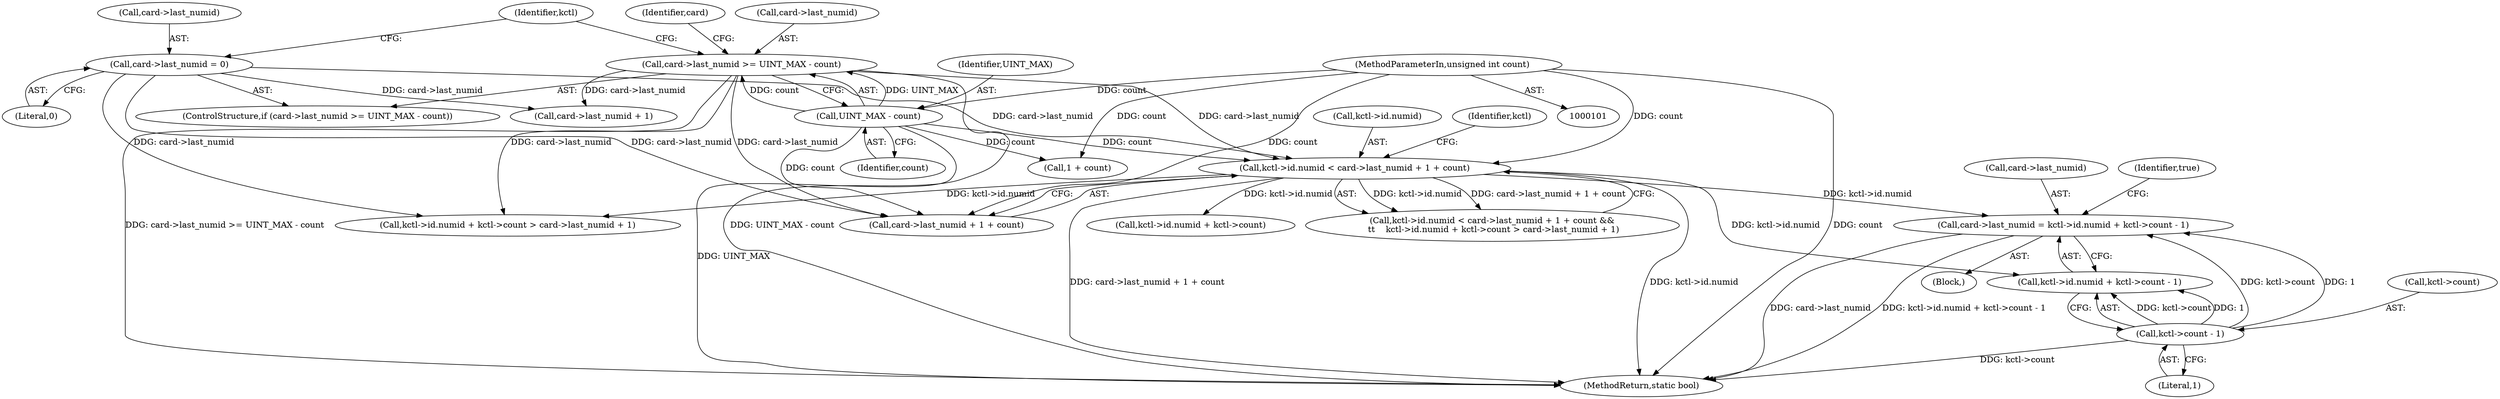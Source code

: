 digraph "0_linux_ac902c112d90a89e59916f751c2745f4dbdbb4bd@integer" {
"1000151" [label="(Call,card->last_numid = kctl->id.numid + kctl->count - 1)"];
"1000122" [label="(Call,kctl->id.numid < card->last_numid + 1 + count)"];
"1000107" [label="(Call,card->last_numid >= UINT_MAX - count)"];
"1000111" [label="(Call,UINT_MAX - count)"];
"1000103" [label="(MethodParameterIn,unsigned int count)"];
"1000114" [label="(Call,card->last_numid = 0)"];
"1000161" [label="(Call,kctl->count - 1)"];
"1000108" [label="(Call,card->last_numid)"];
"1000116" [label="(Identifier,card)"];
"1000111" [label="(Call,UINT_MAX - count)"];
"1000125" [label="(Identifier,kctl)"];
"1000106" [label="(ControlStructure,if (card->last_numid >= UINT_MAX - count))"];
"1000170" [label="(MethodReturn,static bool)"];
"1000145" [label="(Call,card->last_numid + 1)"];
"1000151" [label="(Call,card->last_numid = kctl->id.numid + kctl->count - 1)"];
"1000114" [label="(Call,card->last_numid = 0)"];
"1000136" [label="(Call,kctl->id.numid + kctl->count)"];
"1000167" [label="(Identifier,true)"];
"1000115" [label="(Call,card->last_numid)"];
"1000113" [label="(Identifier,count)"];
"1000118" [label="(Literal,0)"];
"1000135" [label="(Call,kctl->id.numid + kctl->count > card->last_numid + 1)"];
"1000123" [label="(Call,kctl->id.numid)"];
"1000150" [label="(Block,)"];
"1000152" [label="(Call,card->last_numid)"];
"1000112" [label="(Identifier,UINT_MAX)"];
"1000128" [label="(Call,card->last_numid + 1 + count)"];
"1000165" [label="(Literal,1)"];
"1000161" [label="(Call,kctl->count - 1)"];
"1000107" [label="(Call,card->last_numid >= UINT_MAX - count)"];
"1000155" [label="(Call,kctl->id.numid + kctl->count - 1)"];
"1000139" [label="(Identifier,kctl)"];
"1000122" [label="(Call,kctl->id.numid < card->last_numid + 1 + count)"];
"1000103" [label="(MethodParameterIn,unsigned int count)"];
"1000162" [label="(Call,kctl->count)"];
"1000132" [label="(Call,1 + count)"];
"1000121" [label="(Call,kctl->id.numid < card->last_numid + 1 + count &&\n \t\t    kctl->id.numid + kctl->count > card->last_numid + 1)"];
"1000151" -> "1000150"  [label="AST: "];
"1000151" -> "1000155"  [label="CFG: "];
"1000152" -> "1000151"  [label="AST: "];
"1000155" -> "1000151"  [label="AST: "];
"1000167" -> "1000151"  [label="CFG: "];
"1000151" -> "1000170"  [label="DDG: card->last_numid"];
"1000151" -> "1000170"  [label="DDG: kctl->id.numid + kctl->count - 1"];
"1000122" -> "1000151"  [label="DDG: kctl->id.numid"];
"1000161" -> "1000151"  [label="DDG: kctl->count"];
"1000161" -> "1000151"  [label="DDG: 1"];
"1000122" -> "1000121"  [label="AST: "];
"1000122" -> "1000128"  [label="CFG: "];
"1000123" -> "1000122"  [label="AST: "];
"1000128" -> "1000122"  [label="AST: "];
"1000139" -> "1000122"  [label="CFG: "];
"1000121" -> "1000122"  [label="CFG: "];
"1000122" -> "1000170"  [label="DDG: kctl->id.numid"];
"1000122" -> "1000170"  [label="DDG: card->last_numid + 1 + count"];
"1000122" -> "1000121"  [label="DDG: kctl->id.numid"];
"1000122" -> "1000121"  [label="DDG: card->last_numid + 1 + count"];
"1000107" -> "1000122"  [label="DDG: card->last_numid"];
"1000114" -> "1000122"  [label="DDG: card->last_numid"];
"1000111" -> "1000122"  [label="DDG: count"];
"1000103" -> "1000122"  [label="DDG: count"];
"1000122" -> "1000135"  [label="DDG: kctl->id.numid"];
"1000122" -> "1000136"  [label="DDG: kctl->id.numid"];
"1000122" -> "1000155"  [label="DDG: kctl->id.numid"];
"1000107" -> "1000106"  [label="AST: "];
"1000107" -> "1000111"  [label="CFG: "];
"1000108" -> "1000107"  [label="AST: "];
"1000111" -> "1000107"  [label="AST: "];
"1000116" -> "1000107"  [label="CFG: "];
"1000125" -> "1000107"  [label="CFG: "];
"1000107" -> "1000170"  [label="DDG: card->last_numid >= UINT_MAX - count"];
"1000107" -> "1000170"  [label="DDG: UINT_MAX - count"];
"1000111" -> "1000107"  [label="DDG: UINT_MAX"];
"1000111" -> "1000107"  [label="DDG: count"];
"1000107" -> "1000128"  [label="DDG: card->last_numid"];
"1000107" -> "1000135"  [label="DDG: card->last_numid"];
"1000107" -> "1000145"  [label="DDG: card->last_numid"];
"1000111" -> "1000113"  [label="CFG: "];
"1000112" -> "1000111"  [label="AST: "];
"1000113" -> "1000111"  [label="AST: "];
"1000111" -> "1000170"  [label="DDG: UINT_MAX"];
"1000103" -> "1000111"  [label="DDG: count"];
"1000111" -> "1000128"  [label="DDG: count"];
"1000111" -> "1000132"  [label="DDG: count"];
"1000103" -> "1000101"  [label="AST: "];
"1000103" -> "1000170"  [label="DDG: count"];
"1000103" -> "1000128"  [label="DDG: count"];
"1000103" -> "1000132"  [label="DDG: count"];
"1000114" -> "1000106"  [label="AST: "];
"1000114" -> "1000118"  [label="CFG: "];
"1000115" -> "1000114"  [label="AST: "];
"1000118" -> "1000114"  [label="AST: "];
"1000125" -> "1000114"  [label="CFG: "];
"1000114" -> "1000128"  [label="DDG: card->last_numid"];
"1000114" -> "1000135"  [label="DDG: card->last_numid"];
"1000114" -> "1000145"  [label="DDG: card->last_numid"];
"1000161" -> "1000155"  [label="AST: "];
"1000161" -> "1000165"  [label="CFG: "];
"1000162" -> "1000161"  [label="AST: "];
"1000165" -> "1000161"  [label="AST: "];
"1000155" -> "1000161"  [label="CFG: "];
"1000161" -> "1000170"  [label="DDG: kctl->count"];
"1000161" -> "1000155"  [label="DDG: kctl->count"];
"1000161" -> "1000155"  [label="DDG: 1"];
}

